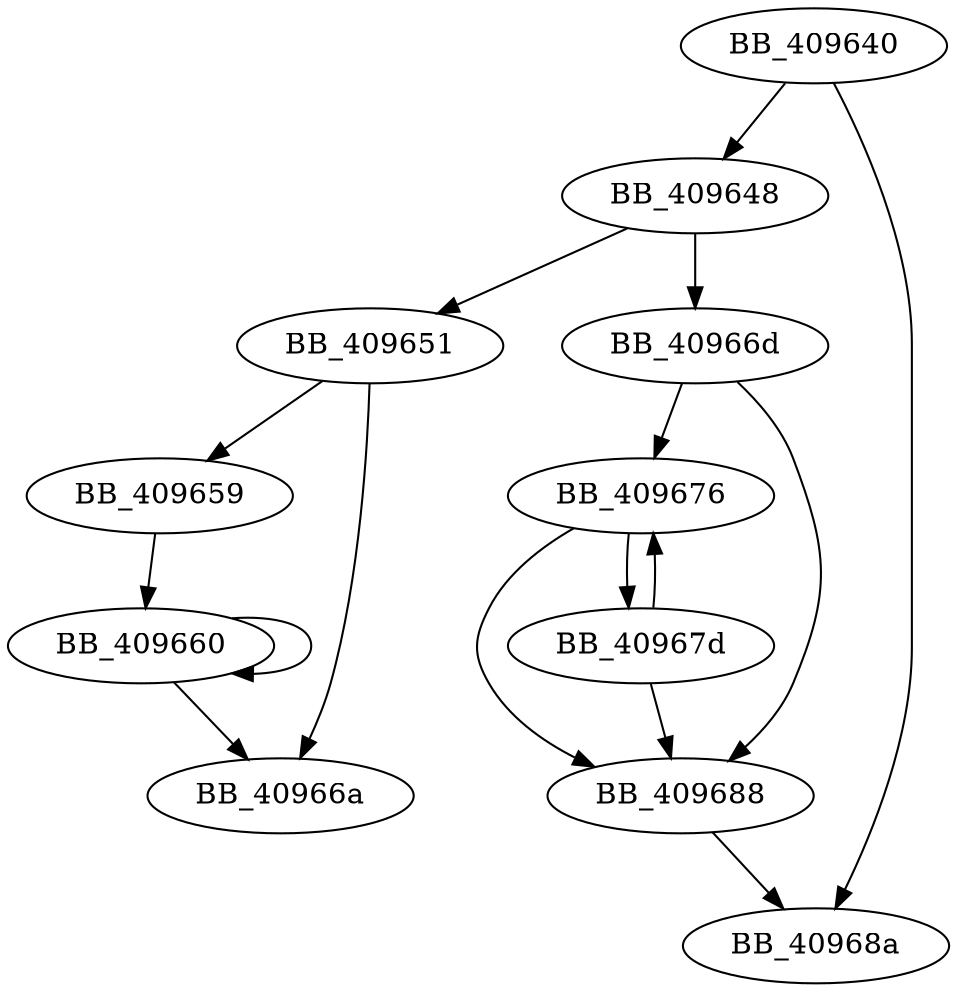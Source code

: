 DiGraph sub_409640{
BB_409640->BB_409648
BB_409640->BB_40968a
BB_409648->BB_409651
BB_409648->BB_40966d
BB_409651->BB_409659
BB_409651->BB_40966a
BB_409659->BB_409660
BB_409660->BB_409660
BB_409660->BB_40966a
BB_40966d->BB_409676
BB_40966d->BB_409688
BB_409676->BB_40967d
BB_409676->BB_409688
BB_40967d->BB_409676
BB_40967d->BB_409688
BB_409688->BB_40968a
}

